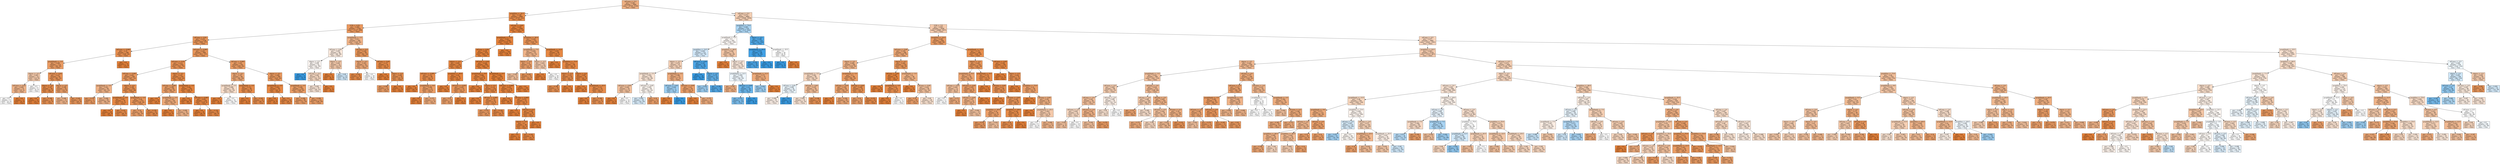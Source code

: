 digraph Tree {
node [shape=box, style="filled", color="black"] ;
0 [label="sdComm <= 0.2\ngini = 0.392\nsamples = 7849\nvalue = [5749, 2100]\nclass = False", fillcolor="#eeaf81"] ;
1 [label="graphSize <= 22.5\ngini = 0.148\nsamples = 2984\nvalue = [2743, 241]\nclass = False", fillcolor="#e78c4a"] ;
0 -> 1 [labeldistance=2.5, labelangle=45, headlabel="True"] ;
2 [label="CCR <= 0.55\ngini = 0.264\nsamples = 1336\nvalue = [1127, 209]\nclass = False", fillcolor="#ea985e"] ;
1 -> 2 ;
3 [label="sdComp <= 0.02\ngini = 0.235\nsamples = 1156\nvalue = [999, 157]\nclass = False", fillcolor="#e99558"] ;
2 -> 3 ;
4 [label="sdComm <= 0.065\ngini = 0.19\nsamples = 188\nvalue = [168, 20]\nclass = False", fillcolor="#e89051"] ;
3 -> 4 ;
5 [label="graphDepth <= 3.5\ngini = 0.289\nsamples = 114\nvalue = [94, 20]\nclass = False", fillcolor="#eb9c63"] ;
4 -> 5 ;
6 [label="nbproc <= 4.5\ngini = 0.463\nsamples = 22\nvalue = [14, 8]\nclass = False", fillcolor="#f4c9aa"] ;
5 -> 6 ;
7 [label="sdComm <= 0.02\ngini = 0.408\nsamples = 14\nvalue = [10, 4]\nclass = False", fillcolor="#efb388"] ;
6 -> 7 ;
8 [label="gini = 0.5\nsamples = 8\nvalue = [4, 4]\nclass = False", fillcolor="#ffffff"] ;
7 -> 8 ;
9 [label="gini = 0.0\nsamples = 6\nvalue = [6, 0]\nclass = False", fillcolor="#e58139"] ;
7 -> 9 ;
10 [label="gini = 0.5\nsamples = 8\nvalue = [4, 4]\nclass = False", fillcolor="#ffffff"] ;
6 -> 10 ;
11 [label="sdComm <= 0.02\ngini = 0.227\nsamples = 92\nvalue = [80, 12]\nclass = False", fillcolor="#e99457"] ;
5 -> 11 ;
12 [label="nbproc <= 4.5\ngini = 0.147\nsamples = 50\nvalue = [46, 4]\nclass = False", fillcolor="#e78c4a"] ;
11 -> 12 ;
13 [label="gini = 0.0\nsamples = 14\nvalue = [14, 0]\nclass = False", fillcolor="#e58139"] ;
12 -> 13 ;
14 [label="gini = 0.198\nsamples = 36\nvalue = [32, 4]\nclass = False", fillcolor="#e89152"] ;
12 -> 14 ;
15 [label="nbproc <= 4.5\ngini = 0.308\nsamples = 42\nvalue = [34, 8]\nclass = False", fillcolor="#eb9f68"] ;
11 -> 15 ;
16 [label="gini = 0.408\nsamples = 14\nvalue = [10, 4]\nclass = False", fillcolor="#efb388"] ;
15 -> 16 ;
17 [label="gini = 0.245\nsamples = 28\nvalue = [24, 4]\nclass = False", fillcolor="#e9965a"] ;
15 -> 17 ;
18 [label="gini = 0.0\nsamples = 74\nvalue = [74, 0]\nclass = False", fillcolor="#e58139"] ;
4 -> 18 ;
19 [label="sdComm <= 0.065\ngini = 0.243\nsamples = 968\nvalue = [831, 137]\nclass = False", fillcolor="#e9965a"] ;
3 -> 19 ;
20 [label="sdComm <= 0.02\ngini = 0.214\nsamples = 616\nvalue = [541, 75]\nclass = False", fillcolor="#e99254"] ;
19 -> 20 ;
21 [label="sdComp <= 0.065\ngini = 0.263\nsamples = 340\nvalue = [287, 53]\nclass = False", fillcolor="#ea985e"] ;
20 -> 21 ;
22 [label="graphDepth <= 3.5\ngini = 0.401\nsamples = 90\nvalue = [65, 25]\nclass = False", fillcolor="#efb185"] ;
21 -> 22 ;
23 [label="gini = 0.278\nsamples = 6\nvalue = [5, 1]\nclass = False", fillcolor="#ea9a61"] ;
22 -> 23 ;
24 [label="gini = 0.408\nsamples = 84\nvalue = [60, 24]\nclass = False", fillcolor="#efb388"] ;
22 -> 24 ;
25 [label="nbproc <= 4.5\ngini = 0.199\nsamples = 250\nvalue = [222, 28]\nclass = False", fillcolor="#e89152"] ;
21 -> 25 ;
26 [label="graphDepth <= 3.5\ngini = 0.097\nsamples = 78\nvalue = [74, 4]\nclass = False", fillcolor="#e68844"] ;
25 -> 26 ;
27 [label="gini = 0.0\nsamples = 28\nvalue = [28, 0]\nclass = False", fillcolor="#e58139"] ;
26 -> 27 ;
28 [label="gini = 0.147\nsamples = 50\nvalue = [46, 4]\nclass = False", fillcolor="#e78c4a"] ;
26 -> 28 ;
29 [label="graphDepth <= 3.5\ngini = 0.24\nsamples = 172\nvalue = [148, 24]\nclass = False", fillcolor="#e99559"] ;
25 -> 29 ;
30 [label="gini = 0.32\nsamples = 80\nvalue = [64, 16]\nclass = False", fillcolor="#eca06a"] ;
29 -> 30 ;
31 [label="gini = 0.159\nsamples = 92\nvalue = [84, 8]\nclass = False", fillcolor="#e78d4c"] ;
29 -> 31 ;
32 [label="nbproc <= 4.5\ngini = 0.147\nsamples = 276\nvalue = [254, 22]\nclass = False", fillcolor="#e78c4a"] ;
20 -> 32 ;
33 [label="sdComp <= 0.065\ngini = 0.308\nsamples = 84\nvalue = [68, 16]\nclass = False", fillcolor="#eb9f68"] ;
32 -> 33 ;
34 [label="gini = 0.0\nsamples = 18\nvalue = [18, 0]\nclass = False", fillcolor="#e58139"] ;
33 -> 34 ;
35 [label="graphDepth <= 3.5\ngini = 0.367\nsamples = 66\nvalue = [50, 16]\nclass = False", fillcolor="#eda978"] ;
33 -> 35 ;
36 [label="gini = 0.0\nsamples = 10\nvalue = [10, 0]\nclass = False", fillcolor="#e58139"] ;
35 -> 36 ;
37 [label="gini = 0.408\nsamples = 56\nvalue = [40, 16]\nclass = False", fillcolor="#efb388"] ;
35 -> 37 ;
38 [label="graphDepth <= 3.5\ngini = 0.061\nsamples = 192\nvalue = [186, 6]\nclass = False", fillcolor="#e6853f"] ;
32 -> 38 ;
39 [label="gini = 0.0\nsamples = 66\nvalue = [66, 0]\nclass = False", fillcolor="#e58139"] ;
38 -> 39 ;
40 [label="sdComp <= 0.065\ngini = 0.091\nsamples = 126\nvalue = [120, 6]\nclass = False", fillcolor="#e68743"] ;
38 -> 40 ;
41 [label="gini = 0.0\nsamples = 36\nvalue = [36, 0]\nclass = False", fillcolor="#e58139"] ;
40 -> 41 ;
42 [label="gini = 0.124\nsamples = 90\nvalue = [84, 6]\nclass = False", fillcolor="#e78a47"] ;
40 -> 42 ;
43 [label="sdComp <= 0.065\ngini = 0.29\nsamples = 352\nvalue = [290, 62]\nclass = False", fillcolor="#eb9c63"] ;
19 -> 43 ;
44 [label="nbproc <= 4.5\ngini = 0.357\nsamples = 86\nvalue = [66, 20]\nclass = False", fillcolor="#eda775"] ;
43 -> 44 ;
45 [label="graphDepth <= 3.5\ngini = 0.488\nsamples = 38\nvalue = [22, 16]\nclass = False", fillcolor="#f8ddc9"] ;
44 -> 45 ;
46 [label="gini = 0.0\nsamples = 6\nvalue = [6, 0]\nclass = False", fillcolor="#e58139"] ;
45 -> 46 ;
47 [label="gini = 0.5\nsamples = 32\nvalue = [16, 16]\nclass = False", fillcolor="#ffffff"] ;
45 -> 47 ;
48 [label="graphDepth <= 3.5\ngini = 0.153\nsamples = 48\nvalue = [44, 4]\nclass = False", fillcolor="#e78c4b"] ;
44 -> 48 ;
49 [label="gini = 0.0\nsamples = 4\nvalue = [4, 0]\nclass = False", fillcolor="#e58139"] ;
48 -> 49 ;
50 [label="gini = 0.165\nsamples = 44\nvalue = [40, 4]\nclass = False", fillcolor="#e88e4d"] ;
48 -> 50 ;
51 [label="nbproc <= 4.5\ngini = 0.266\nsamples = 266\nvalue = [224, 42]\nclass = False", fillcolor="#ea995e"] ;
43 -> 51 ;
52 [label="graphDepth <= 3.5\ngini = 0.083\nsamples = 46\nvalue = [44, 2]\nclass = False", fillcolor="#e68742"] ;
51 -> 52 ;
53 [label="gini = 0.0\nsamples = 8\nvalue = [8, 0]\nclass = False", fillcolor="#e58139"] ;
52 -> 53 ;
54 [label="gini = 0.1\nsamples = 38\nvalue = [36, 2]\nclass = False", fillcolor="#e68844"] ;
52 -> 54 ;
55 [label="graphDepth <= 3.5\ngini = 0.298\nsamples = 220\nvalue = [180, 40]\nclass = False", fillcolor="#eb9d65"] ;
51 -> 55 ;
56 [label="gini = 0.298\nsamples = 88\nvalue = [72, 16]\nclass = False", fillcolor="#eb9d65"] ;
55 -> 56 ;
57 [label="gini = 0.298\nsamples = 132\nvalue = [108, 24]\nclass = False", fillcolor="#eb9d65"] ;
55 -> 57 ;
58 [label="graphDepth <= 3.5\ngini = 0.411\nsamples = 180\nvalue = [128, 52]\nclass = False", fillcolor="#f0b489"] ;
2 -> 58 ;
59 [label="sdComp <= 0.65\ngini = 0.495\nsamples = 84\nvalue = [46, 38]\nclass = False", fillcolor="#fae9dd"] ;
58 -> 59 ;
60 [label="nbproc <= 4.5\ngini = 0.499\nsamples = 62\nvalue = [32, 30]\nclass = False", fillcolor="#fdf7f3"] ;
59 -> 60 ;
61 [label="gini = 0.0\nsamples = 8\nvalue = [0, 8]\nclass = True", fillcolor="#399de5"] ;
60 -> 61 ;
62 [label="sdComp <= 0.2\ngini = 0.483\nsamples = 54\nvalue = [32, 22]\nclass = False", fillcolor="#f7d8c1"] ;
60 -> 62 ;
63 [label="gini = 0.493\nsamples = 50\nvalue = [28, 22]\nclass = False", fillcolor="#f9e4d5"] ;
62 -> 63 ;
64 [label="gini = 0.0\nsamples = 4\nvalue = [4, 0]\nclass = False", fillcolor="#e58139"] ;
62 -> 64 ;
65 [label="nbproc <= 4.5\ngini = 0.463\nsamples = 22\nvalue = [14, 8]\nclass = False", fillcolor="#f4c9aa"] ;
59 -> 65 ;
66 [label="gini = 0.0\nsamples = 8\nvalue = [8, 0]\nclass = False", fillcolor="#e58139"] ;
65 -> 66 ;
67 [label="gini = 0.49\nsamples = 14\nvalue = [6, 8]\nclass = True", fillcolor="#cee6f8"] ;
65 -> 67 ;
68 [label="sdComp <= 0.2\ngini = 0.249\nsamples = 96\nvalue = [82, 14]\nclass = False", fillcolor="#e9975b"] ;
58 -> 68 ;
69 [label="nbproc <= 4.5\ngini = 0.363\nsamples = 42\nvalue = [32, 10]\nclass = False", fillcolor="#eda877"] ;
68 -> 69 ;
70 [label="gini = 0.142\nsamples = 26\nvalue = [24, 2]\nclass = False", fillcolor="#e78c49"] ;
69 -> 70 ;
71 [label="gini = 0.5\nsamples = 16\nvalue = [8, 8]\nclass = False", fillcolor="#ffffff"] ;
69 -> 71 ;
72 [label="sdComp <= 0.65\ngini = 0.137\nsamples = 54\nvalue = [50, 4]\nclass = False", fillcolor="#e78b49"] ;
68 -> 72 ;
73 [label="gini = 0.0\nsamples = 20\nvalue = [20, 0]\nclass = False", fillcolor="#e58139"] ;
72 -> 73 ;
74 [label="nbproc <= 4.5\ngini = 0.208\nsamples = 34\nvalue = [30, 4]\nclass = False", fillcolor="#e89253"] ;
72 -> 74 ;
75 [label="gini = 0.298\nsamples = 22\nvalue = [18, 4]\nclass = False", fillcolor="#eb9d65"] ;
74 -> 75 ;
76 [label="gini = 0.0\nsamples = 12\nvalue = [12, 0]\nclass = False", fillcolor="#e58139"] ;
74 -> 76 ;
77 [label="sdComp <= 0.65\ngini = 0.038\nsamples = 1648\nvalue = [1616, 32]\nclass = False", fillcolor="#e6833d"] ;
1 -> 77 ;
78 [label="graphDepth <= 13.5\ngini = 0.021\nsamples = 1526\nvalue = [1510, 16]\nclass = False", fillcolor="#e5823b"] ;
77 -> 78 ;
79 [label="sdComp <= 0.02\ngini = 0.038\nsamples = 818\nvalue = [802, 16]\nclass = False", fillcolor="#e6843d"] ;
78 -> 79 ;
80 [label="nbproc <= 4.5\ngini = 0.091\nsamples = 126\nvalue = [120, 6]\nclass = False", fillcolor="#e68743"] ;
79 -> 80 ;
81 [label="sdComm <= 0.065\ngini = 0.153\nsamples = 48\nvalue = [44, 4]\nclass = False", fillcolor="#e78c4b"] ;
80 -> 81 ;
82 [label="gini = 0.0\nsamples = 26\nvalue = [26, 0]\nclass = False", fillcolor="#e58139"] ;
81 -> 82 ;
83 [label="graphDepth <= 9.0\ngini = 0.298\nsamples = 22\nvalue = [18, 4]\nclass = False", fillcolor="#eb9d65"] ;
81 -> 83 ;
84 [label="gini = 0.0\nsamples = 6\nvalue = [6, 0]\nclass = False", fillcolor="#e58139"] ;
83 -> 84 ;
85 [label="gini = 0.375\nsamples = 16\nvalue = [12, 4]\nclass = False", fillcolor="#eeab7b"] ;
83 -> 85 ;
86 [label="graphSize <= 40.0\ngini = 0.05\nsamples = 78\nvalue = [76, 2]\nclass = False", fillcolor="#e6843e"] ;
80 -> 86 ;
87 [label="gini = 0.0\nsamples = 64\nvalue = [64, 0]\nclass = False", fillcolor="#e58139"] ;
86 -> 87 ;
88 [label="sdComm <= 0.055\ngini = 0.245\nsamples = 14\nvalue = [12, 2]\nclass = False", fillcolor="#e9965a"] ;
86 -> 88 ;
89 [label="gini = 0.32\nsamples = 10\nvalue = [8, 2]\nclass = False", fillcolor="#eca06a"] ;
88 -> 89 ;
90 [label="gini = 0.0\nsamples = 4\nvalue = [4, 0]\nclass = False", fillcolor="#e58139"] ;
88 -> 90 ;
91 [label="sdComm <= 0.02\ngini = 0.028\nsamples = 692\nvalue = [682, 10]\nclass = False", fillcolor="#e5833c"] ;
79 -> 91 ;
92 [label="graphDepth <= 9.0\ngini = 0.066\nsamples = 234\nvalue = [226, 8]\nclass = False", fillcolor="#e68540"] ;
91 -> 92 ;
93 [label="gini = 0.0\nsamples = 100\nvalue = [100, 0]\nclass = False", fillcolor="#e58139"] ;
92 -> 93 ;
94 [label="nbproc <= 4.5\ngini = 0.112\nsamples = 134\nvalue = [126, 8]\nclass = False", fillcolor="#e78946"] ;
92 -> 94 ;
95 [label="gini = 0.0\nsamples = 52\nvalue = [52, 0]\nclass = False", fillcolor="#e58139"] ;
94 -> 95 ;
96 [label="sdComp <= 0.065\ngini = 0.176\nsamples = 82\nvalue = [74, 8]\nclass = False", fillcolor="#e88f4e"] ;
94 -> 96 ;
97 [label="gini = 0.278\nsamples = 24\nvalue = [20, 4]\nclass = False", fillcolor="#ea9a61"] ;
96 -> 97 ;
98 [label="gini = 0.128\nsamples = 58\nvalue = [54, 4]\nclass = False", fillcolor="#e78a48"] ;
96 -> 98 ;
99 [label="graphDepth <= 6.5\ngini = 0.009\nsamples = 458\nvalue = [456, 2]\nclass = False", fillcolor="#e5823a"] ;
91 -> 99 ;
100 [label="sdComm <= 0.065\ngini = 0.033\nsamples = 118\nvalue = [116, 2]\nclass = False", fillcolor="#e5833c"] ;
99 -> 100 ;
101 [label="gini = 0.0\nsamples = 66\nvalue = [66, 0]\nclass = False", fillcolor="#e58139"] ;
100 -> 101 ;
102 [label="sdComp <= 0.065\ngini = 0.074\nsamples = 52\nvalue = [50, 2]\nclass = False", fillcolor="#e68641"] ;
100 -> 102 ;
103 [label="gini = 0.0\nsamples = 12\nvalue = [12, 0]\nclass = False", fillcolor="#e58139"] ;
102 -> 103 ;
104 [label="sdComp <= 0.2\ngini = 0.095\nsamples = 40\nvalue = [38, 2]\nclass = False", fillcolor="#e68843"] ;
102 -> 104 ;
105 [label="nbproc <= 4.5\ngini = 0.1\nsamples = 38\nvalue = [36, 2]\nclass = False", fillcolor="#e68844"] ;
104 -> 105 ;
106 [label="gini = 0.0\nsamples = 2\nvalue = [2, 0]\nclass = False", fillcolor="#e58139"] ;
105 -> 106 ;
107 [label="gini = 0.105\nsamples = 36\nvalue = [34, 2]\nclass = False", fillcolor="#e78845"] ;
105 -> 107 ;
108 [label="gini = 0.0\nsamples = 2\nvalue = [2, 0]\nclass = False", fillcolor="#e58139"] ;
104 -> 108 ;
109 [label="gini = 0.0\nsamples = 340\nvalue = [340, 0]\nclass = False", fillcolor="#e58139"] ;
99 -> 109 ;
110 [label="gini = 0.0\nsamples = 708\nvalue = [708, 0]\nclass = False", fillcolor="#e58139"] ;
78 -> 110 ;
111 [label="graphSize <= 40.0\ngini = 0.228\nsamples = 122\nvalue = [106, 16]\nclass = False", fillcolor="#e99457"] ;
77 -> 111 ;
112 [label="graphDepth <= 7.5\ngini = 0.408\nsamples = 42\nvalue = [30, 12]\nclass = False", fillcolor="#efb388"] ;
111 -> 112 ;
113 [label="nbproc <= 4.5\ngini = 0.32\nsamples = 20\nvalue = [16, 4]\nclass = False", fillcolor="#eca06a"] ;
112 -> 113 ;
114 [label="gini = 0.444\nsamples = 6\nvalue = [4, 2]\nclass = False", fillcolor="#f2c09c"] ;
113 -> 114 ;
115 [label="gini = 0.245\nsamples = 14\nvalue = [12, 2]\nclass = False", fillcolor="#e9965a"] ;
113 -> 115 ;
116 [label="nbproc <= 4.5\ngini = 0.463\nsamples = 22\nvalue = [14, 8]\nclass = False", fillcolor="#f4c9aa"] ;
112 -> 116 ;
117 [label="gini = 0.0\nsamples = 6\nvalue = [6, 0]\nclass = False", fillcolor="#e58139"] ;
116 -> 117 ;
118 [label="gini = 0.5\nsamples = 16\nvalue = [8, 8]\nclass = False", fillcolor="#ffffff"] ;
116 -> 118 ;
119 [label="graphDepth <= 12.5\ngini = 0.095\nsamples = 80\nvalue = [76, 4]\nclass = False", fillcolor="#e68843"] ;
111 -> 119 ;
120 [label="gini = 0.0\nsamples = 12\nvalue = [12, 0]\nclass = False", fillcolor="#e58139"] ;
119 -> 120 ;
121 [label="graphSize <= 75.0\ngini = 0.111\nsamples = 68\nvalue = [64, 4]\nclass = False", fillcolor="#e78945"] ;
119 -> 121 ;
122 [label="nbproc <= 4.5\ngini = 0.153\nsamples = 24\nvalue = [22, 2]\nclass = False", fillcolor="#e78c4b"] ;
121 -> 122 ;
123 [label="gini = 0.198\nsamples = 18\nvalue = [16, 2]\nclass = False", fillcolor="#e89152"] ;
122 -> 123 ;
124 [label="gini = 0.0\nsamples = 6\nvalue = [6, 0]\nclass = False", fillcolor="#e58139"] ;
122 -> 124 ;
125 [label="nbproc <= 4.5\ngini = 0.087\nsamples = 44\nvalue = [42, 2]\nclass = False", fillcolor="#e68742"] ;
121 -> 125 ;
126 [label="gini = 0.0\nsamples = 20\nvalue = [20, 0]\nclass = False", fillcolor="#e58139"] ;
125 -> 126 ;
127 [label="graphDepth <= 25.5\ngini = 0.153\nsamples = 24\nvalue = [22, 2]\nclass = False", fillcolor="#e78c4b"] ;
125 -> 127 ;
128 [label="gini = 0.0\nsamples = 6\nvalue = [6, 0]\nclass = False", fillcolor="#e58139"] ;
127 -> 128 ;
129 [label="gini = 0.198\nsamples = 18\nvalue = [16, 2]\nclass = False", fillcolor="#e89152"] ;
127 -> 129 ;
130 [label="sdComp <= 0.2\ngini = 0.472\nsamples = 4865\nvalue = [3006, 1859]\nclass = False", fillcolor="#f5cfb3"] ;
0 -> 130 [labeldistance=2.5, labelangle=-45, headlabel="False"] ;
131 [label="graphSize <= 75.0\ngini = 0.465\nsamples = 319\nvalue = [117, 202]\nclass = True", fillcolor="#acd6f4"] ;
130 -> 131 ;
132 [label="graphDepth <= 6.5\ngini = 0.5\nsamples = 205\nvalue = [105, 100]\nclass = False", fillcolor="#fef9f6"] ;
131 -> 132 ;
133 [label="graphSize <= 22.5\ngini = 0.492\nsamples = 131\nvalue = [57, 74]\nclass = True", fillcolor="#d2e8f9"] ;
132 -> 133 ;
134 [label="nbproc <= 4.5\ngini = 0.476\nsamples = 87\nvalue = [53, 34]\nclass = False", fillcolor="#f6d2b8"] ;
133 -> 134 ;
135 [label="graphDepth <= 3.5\ngini = 0.492\nsamples = 64\nvalue = [36, 28]\nclass = False", fillcolor="#f9e3d3"] ;
134 -> 135 ;
136 [label="sdComm <= 0.65\ngini = 0.444\nsamples = 18\nvalue = [12, 6]\nclass = False", fillcolor="#f2c09c"] ;
135 -> 136 ;
137 [label="gini = 0.0\nsamples = 6\nvalue = [6, 0]\nclass = False", fillcolor="#e58139"] ;
136 -> 137 ;
138 [label="gini = 0.5\nsamples = 12\nvalue = [6, 6]\nclass = False", fillcolor="#ffffff"] ;
136 -> 138 ;
139 [label="sdComm <= 0.65\ngini = 0.499\nsamples = 46\nvalue = [24, 22]\nclass = False", fillcolor="#fdf5ef"] ;
135 -> 139 ;
140 [label="gini = 0.494\nsamples = 36\nvalue = [16, 20]\nclass = True", fillcolor="#d7ebfa"] ;
139 -> 140 ;
141 [label="gini = 0.32\nsamples = 10\nvalue = [8, 2]\nclass = False", fillcolor="#eca06a"] ;
139 -> 141 ;
142 [label="graphDepth <= 3.5\ngini = 0.386\nsamples = 23\nvalue = [17, 6]\nclass = False", fillcolor="#eead7f"] ;
134 -> 142 ;
143 [label="sdComm <= 0.65\ngini = 0.444\nsamples = 3\nvalue = [1, 2]\nclass = True", fillcolor="#9ccef2"] ;
142 -> 143 ;
144 [label="gini = 0.0\nsamples = 1\nvalue = [1, 0]\nclass = False", fillcolor="#e58139"] ;
143 -> 144 ;
145 [label="gini = 0.0\nsamples = 2\nvalue = [0, 2]\nclass = True", fillcolor="#399de5"] ;
143 -> 145 ;
146 [label="sdComm <= 0.65\ngini = 0.32\nsamples = 20\nvalue = [16, 4]\nclass = False", fillcolor="#eca06a"] ;
142 -> 146 ;
147 [label="gini = 0.0\nsamples = 4\nvalue = [4, 0]\nclass = False", fillcolor="#e58139"] ;
146 -> 147 ;
148 [label="gini = 0.375\nsamples = 16\nvalue = [12, 4]\nclass = False", fillcolor="#eeab7b"] ;
146 -> 148 ;
149 [label="sdComm <= 0.65\ngini = 0.165\nsamples = 44\nvalue = [4, 40]\nclass = True", fillcolor="#4da7e8"] ;
133 -> 149 ;
150 [label="gini = 0.0\nsamples = 20\nvalue = [0, 20]\nclass = True", fillcolor="#399de5"] ;
149 -> 150 ;
151 [label="nbproc <= 4.5\ngini = 0.278\nsamples = 24\nvalue = [4, 20]\nclass = True", fillcolor="#61b1ea"] ;
149 -> 151 ;
152 [label="gini = 0.444\nsamples = 6\nvalue = [2, 4]\nclass = True", fillcolor="#9ccef2"] ;
151 -> 152 ;
153 [label="gini = 0.198\nsamples = 18\nvalue = [2, 16]\nclass = True", fillcolor="#52a9e8"] ;
151 -> 153 ;
154 [label="graphSize <= 40.0\ngini = 0.456\nsamples = 74\nvalue = [48, 26]\nclass = False", fillcolor="#f3c5a4"] ;
132 -> 154 ;
155 [label="gini = 0.0\nsamples = 16\nvalue = [16, 0]\nclass = False", fillcolor="#e58139"] ;
154 -> 155 ;
156 [label="nbproc <= 4.5\ngini = 0.495\nsamples = 58\nvalue = [32, 26]\nclass = False", fillcolor="#fae7da"] ;
154 -> 156 ;
157 [label="graphDepth <= 12.5\ngini = 0.499\nsamples = 42\nvalue = [20, 22]\nclass = True", fillcolor="#edf6fd"] ;
156 -> 157 ;
158 [label="gini = 0.397\nsamples = 22\nvalue = [16, 6]\nclass = False", fillcolor="#efb083"] ;
157 -> 158 ;
159 [label="sdComm <= 0.65\ngini = 0.32\nsamples = 20\nvalue = [4, 16]\nclass = True", fillcolor="#6ab6ec"] ;
157 -> 159 ;
160 [label="gini = 0.375\nsamples = 16\nvalue = [4, 12]\nclass = True", fillcolor="#7bbeee"] ;
159 -> 160 ;
161 [label="gini = 0.0\nsamples = 4\nvalue = [0, 4]\nclass = True", fillcolor="#399de5"] ;
159 -> 161 ;
162 [label="graphDepth <= 12.5\ngini = 0.375\nsamples = 16\nvalue = [12, 4]\nclass = False", fillcolor="#eeab7b"] ;
156 -> 162 ;
163 [label="gini = 0.444\nsamples = 6\nvalue = [2, 4]\nclass = True", fillcolor="#9ccef2"] ;
162 -> 163 ;
164 [label="gini = 0.0\nsamples = 10\nvalue = [10, 0]\nclass = False", fillcolor="#e58139"] ;
162 -> 164 ;
165 [label="nbproc <= 4.5\ngini = 0.188\nsamples = 114\nvalue = [12, 102]\nclass = True", fillcolor="#50a9e8"] ;
131 -> 165 ;
166 [label="graphDepth <= 25.5\ngini = 0.078\nsamples = 98\nvalue = [4, 94]\nclass = True", fillcolor="#41a1e6"] ;
165 -> 166 ;
167 [label="gini = 0.159\nsamples = 46\nvalue = [4, 42]\nclass = True", fillcolor="#4ca6e7"] ;
166 -> 167 ;
168 [label="gini = 0.0\nsamples = 52\nvalue = [0, 52]\nclass = True", fillcolor="#399de5"] ;
166 -> 168 ;
169 [label="graphDepth <= 25.5\ngini = 0.5\nsamples = 16\nvalue = [8, 8]\nclass = False", fillcolor="#ffffff"] ;
165 -> 169 ;
170 [label="gini = 0.0\nsamples = 8\nvalue = [0, 8]\nclass = True", fillcolor="#399de5"] ;
169 -> 170 ;
171 [label="gini = 0.0\nsamples = 8\nvalue = [8, 0]\nclass = False", fillcolor="#e58139"] ;
169 -> 171 ;
172 [label="CCR <= 5.5\ngini = 0.463\nsamples = 4546\nvalue = [2889, 1657]\nclass = False", fillcolor="#f4c9ab"] ;
130 -> 172 ;
173 [label="graphSize <= 22.5\ngini = 0.282\nsamples = 564\nvalue = [468, 96]\nclass = False", fillcolor="#ea9b62"] ;
172 -> 173 ;
174 [label="sdComm <= 0.65\ngini = 0.359\nsamples = 298\nvalue = [228, 70]\nclass = False", fillcolor="#eda876"] ;
173 -> 174 ;
175 [label="nbproc <= 4.5\ngini = 0.408\nsamples = 182\nvalue = [130, 52]\nclass = False", fillcolor="#efb388"] ;
174 -> 175 ;
176 [label="graphDepth <= 3.5\ngini = 0.482\nsamples = 84\nvalue = [50, 34]\nclass = False", fillcolor="#f7d7c0"] ;
175 -> 176 ;
177 [label="sdComp <= 0.65\ngini = 0.498\nsamples = 34\nvalue = [16, 18]\nclass = True", fillcolor="#e9f4fc"] ;
176 -> 177 ;
178 [label="gini = 0.498\nsamples = 30\nvalue = [16, 14]\nclass = False", fillcolor="#fcefe6"] ;
177 -> 178 ;
179 [label="gini = 0.0\nsamples = 4\nvalue = [0, 4]\nclass = True", fillcolor="#399de5"] ;
177 -> 179 ;
180 [label="sdComp <= 0.65\ngini = 0.435\nsamples = 50\nvalue = [34, 16]\nclass = False", fillcolor="#f1bc96"] ;
176 -> 180 ;
181 [label="gini = 0.492\nsamples = 32\nvalue = [18, 14]\nclass = False", fillcolor="#f9e3d3"] ;
180 -> 181 ;
182 [label="gini = 0.198\nsamples = 18\nvalue = [16, 2]\nclass = False", fillcolor="#e89152"] ;
180 -> 182 ;
183 [label="graphDepth <= 3.5\ngini = 0.3\nsamples = 98\nvalue = [80, 18]\nclass = False", fillcolor="#eb9d66"] ;
175 -> 183 ;
184 [label="sdComp <= 0.65\ngini = 0.342\nsamples = 64\nvalue = [50, 14]\nclass = False", fillcolor="#eca470"] ;
183 -> 184 ;
185 [label="gini = 0.0\nsamples = 4\nvalue = [4, 0]\nclass = False", fillcolor="#e58139"] ;
184 -> 185 ;
186 [label="gini = 0.358\nsamples = 60\nvalue = [46, 14]\nclass = False", fillcolor="#eda775"] ;
184 -> 186 ;
187 [label="sdComp <= 0.65\ngini = 0.208\nsamples = 34\nvalue = [30, 4]\nclass = False", fillcolor="#e89253"] ;
183 -> 187 ;
188 [label="gini = 0.32\nsamples = 10\nvalue = [8, 2]\nclass = False", fillcolor="#eca06a"] ;
187 -> 188 ;
189 [label="gini = 0.153\nsamples = 24\nvalue = [22, 2]\nclass = False", fillcolor="#e78c4b"] ;
187 -> 189 ;
190 [label="nbproc <= 4.5\ngini = 0.262\nsamples = 116\nvalue = [98, 18]\nclass = False", fillcolor="#ea985d"] ;
174 -> 190 ;
191 [label="sdComp <= 0.65\ngini = 0.067\nsamples = 58\nvalue = [56, 2]\nclass = False", fillcolor="#e68640"] ;
190 -> 191 ;
192 [label="gini = 0.0\nsamples = 38\nvalue = [38, 0]\nclass = False", fillcolor="#e58139"] ;
191 -> 192 ;
193 [label="graphDepth <= 3.5\ngini = 0.18\nsamples = 20\nvalue = [18, 2]\nclass = False", fillcolor="#e88f4f"] ;
191 -> 193 ;
194 [label="gini = 0.0\nsamples = 16\nvalue = [16, 0]\nclass = False", fillcolor="#e58139"] ;
193 -> 194 ;
195 [label="gini = 0.5\nsamples = 4\nvalue = [2, 2]\nclass = False", fillcolor="#ffffff"] ;
193 -> 195 ;
196 [label="graphDepth <= 3.5\ngini = 0.4\nsamples = 58\nvalue = [42, 16]\nclass = False", fillcolor="#efb184"] ;
190 -> 196 ;
197 [label="gini = 0.0\nsamples = 10\nvalue = [10, 0]\nclass = False", fillcolor="#e58139"] ;
196 -> 197 ;
198 [label="sdComp <= 0.65\ngini = 0.444\nsamples = 48\nvalue = [32, 16]\nclass = False", fillcolor="#f2c09c"] ;
196 -> 198 ;
199 [label="gini = 0.32\nsamples = 20\nvalue = [16, 4]\nclass = False", fillcolor="#eca06a"] ;
198 -> 199 ;
200 [label="gini = 0.49\nsamples = 28\nvalue = [16, 12]\nclass = False", fillcolor="#f8e0ce"] ;
198 -> 200 ;
201 [label="graphDepth <= 13.5\ngini = 0.176\nsamples = 266\nvalue = [240, 26]\nclass = False", fillcolor="#e88f4e"] ;
173 -> 201 ;
202 [label="nbproc <= 4.5\ngini = 0.245\nsamples = 126\nvalue = [108, 18]\nclass = False", fillcolor="#e9965a"] ;
201 -> 202 ;
203 [label="graphDepth <= 6.5\ngini = 0.351\nsamples = 44\nvalue = [34, 10]\nclass = False", fillcolor="#eda673"] ;
202 -> 203 ;
204 [label="sdComp <= 0.65\ngini = 0.444\nsamples = 12\nvalue = [8, 4]\nclass = False", fillcolor="#f2c09c"] ;
203 -> 204 ;
205 [label="gini = 0.5\nsamples = 4\nvalue = [2, 2]\nclass = False", fillcolor="#ffffff"] ;
204 -> 205 ;
206 [label="gini = 0.375\nsamples = 8\nvalue = [6, 2]\nclass = False", fillcolor="#eeab7b"] ;
204 -> 206 ;
207 [label="sdComm <= 0.65\ngini = 0.305\nsamples = 32\nvalue = [26, 6]\nclass = False", fillcolor="#eb9e67"] ;
203 -> 207 ;
208 [label="sdComp <= 0.65\ngini = 0.397\nsamples = 22\nvalue = [16, 6]\nclass = False", fillcolor="#efb083"] ;
207 -> 208 ;
209 [label="gini = 0.0\nsamples = 4\nvalue = [4, 0]\nclass = False", fillcolor="#e58139"] ;
208 -> 209 ;
210 [label="gini = 0.444\nsamples = 18\nvalue = [12, 6]\nclass = False", fillcolor="#f2c09c"] ;
208 -> 210 ;
211 [label="gini = 0.0\nsamples = 10\nvalue = [10, 0]\nclass = False", fillcolor="#e58139"] ;
207 -> 211 ;
212 [label="graphDepth <= 6.5\ngini = 0.176\nsamples = 82\nvalue = [74, 8]\nclass = False", fillcolor="#e88f4e"] ;
202 -> 212 ;
213 [label="gini = 0.0\nsamples = 16\nvalue = [16, 0]\nclass = False", fillcolor="#e58139"] ;
212 -> 213 ;
214 [label="sdComp <= 0.65\ngini = 0.213\nsamples = 66\nvalue = [58, 8]\nclass = False", fillcolor="#e99254"] ;
212 -> 214 ;
215 [label="gini = 0.0\nsamples = 10\nvalue = [10, 0]\nclass = False", fillcolor="#e58139"] ;
214 -> 215 ;
216 [label="sdComm <= 0.65\ngini = 0.245\nsamples = 56\nvalue = [48, 8]\nclass = False", fillcolor="#e9965a"] ;
214 -> 216 ;
217 [label="graphSize <= 40.0\ngini = 0.32\nsamples = 30\nvalue = [24, 6]\nclass = False", fillcolor="#eca06a"] ;
216 -> 217 ;
218 [label="gini = 0.278\nsamples = 24\nvalue = [20, 4]\nclass = False", fillcolor="#ea9a61"] ;
217 -> 218 ;
219 [label="gini = 0.444\nsamples = 6\nvalue = [4, 2]\nclass = False", fillcolor="#f2c09c"] ;
217 -> 219 ;
220 [label="graphSize <= 40.0\ngini = 0.142\nsamples = 26\nvalue = [24, 2]\nclass = False", fillcolor="#e78c49"] ;
216 -> 220 ;
221 [label="gini = 0.18\nsamples = 20\nvalue = [18, 2]\nclass = False", fillcolor="#e88f4f"] ;
220 -> 221 ;
222 [label="gini = 0.0\nsamples = 6\nvalue = [6, 0]\nclass = False", fillcolor="#e58139"] ;
220 -> 222 ;
223 [label="sdComm <= 0.65\ngini = 0.108\nsamples = 140\nvalue = [132, 8]\nclass = False", fillcolor="#e78945"] ;
201 -> 223 ;
224 [label="gini = 0.0\nsamples = 70\nvalue = [70, 0]\nclass = False", fillcolor="#e58139"] ;
223 -> 224 ;
225 [label="nbproc <= 4.5\ngini = 0.202\nsamples = 70\nvalue = [62, 8]\nclass = False", fillcolor="#e89153"] ;
223 -> 225 ;
226 [label="gini = 0.0\nsamples = 30\nvalue = [30, 0]\nclass = False", fillcolor="#e58139"] ;
225 -> 226 ;
227 [label="graphSize <= 75.0\ngini = 0.32\nsamples = 40\nvalue = [32, 8]\nclass = False", fillcolor="#eca06a"] ;
225 -> 227 ;
228 [label="gini = 0.0\nsamples = 10\nvalue = [10, 0]\nclass = False", fillcolor="#e58139"] ;
227 -> 228 ;
229 [label="sdComp <= 0.65\ngini = 0.391\nsamples = 30\nvalue = [22, 8]\nclass = False", fillcolor="#eeaf81"] ;
227 -> 229 ;
230 [label="gini = 0.0\nsamples = 8\nvalue = [8, 0]\nclass = False", fillcolor="#e58139"] ;
229 -> 230 ;
231 [label="graphDepth <= 25.5\ngini = 0.463\nsamples = 22\nvalue = [14, 8]\nclass = False", fillcolor="#f4c9aa"] ;
229 -> 231 ;
232 [label="gini = 0.5\nsamples = 8\nvalue = [4, 4]\nclass = False", fillcolor="#ffffff"] ;
231 -> 232 ;
233 [label="gini = 0.408\nsamples = 14\nvalue = [10, 4]\nclass = False", fillcolor="#efb388"] ;
231 -> 233 ;
234 [label="sdComp <= 6.5\ngini = 0.477\nsamples = 3982\nvalue = [2421, 1561]\nclass = False", fillcolor="#f6d2b9"] ;
172 -> 234 ;
235 [label="graphSize <= 22.5\ngini = 0.463\nsamples = 2378\nvalue = [1511, 867]\nclass = False", fillcolor="#f4c9ab"] ;
234 -> 235 ;
236 [label="nbproc <= 4.5\ngini = 0.424\nsamples = 528\nvalue = [367, 161]\nclass = False", fillcolor="#f0b890"] ;
235 -> 236 ;
237 [label="graphDepth <= 3.5\ngini = 0.443\nsamples = 360\nvalue = [241, 119]\nclass = False", fillcolor="#f2bf9b"] ;
236 -> 237 ;
238 [label="sdComm <= 6.5\ngini = 0.469\nsamples = 88\nvalue = [55, 33]\nclass = False", fillcolor="#f5cdb0"] ;
237 -> 238 ;
239 [label="sdComp <= 2.0\ngini = 0.441\nsamples = 58\nvalue = [39, 19]\nclass = False", fillcolor="#f2be99"] ;
238 -> 239 ;
240 [label="sdComm <= 2.0\ngini = 0.483\nsamples = 22\nvalue = [13, 9]\nclass = False", fillcolor="#f7d8c2"] ;
239 -> 240 ;
241 [label="gini = 0.444\nsamples = 12\nvalue = [8, 4]\nclass = False", fillcolor="#f2c09c"] ;
240 -> 241 ;
242 [label="gini = 0.5\nsamples = 10\nvalue = [5, 5]\nclass = False", fillcolor="#ffffff"] ;
240 -> 242 ;
243 [label="sdComm <= 2.0\ngini = 0.401\nsamples = 36\nvalue = [26, 10]\nclass = False", fillcolor="#efb185"] ;
239 -> 243 ;
244 [label="gini = 0.444\nsamples = 24\nvalue = [16, 8]\nclass = False", fillcolor="#f2c09c"] ;
243 -> 244 ;
245 [label="gini = 0.278\nsamples = 12\nvalue = [10, 2]\nclass = False", fillcolor="#ea9a61"] ;
243 -> 245 ;
246 [label="sdComp <= 2.0\ngini = 0.498\nsamples = 30\nvalue = [16, 14]\nclass = False", fillcolor="#fcefe6"] ;
238 -> 246 ;
247 [label="gini = 0.49\nsamples = 14\nvalue = [8, 6]\nclass = False", fillcolor="#f8e0ce"] ;
246 -> 247 ;
248 [label="gini = 0.5\nsamples = 16\nvalue = [8, 8]\nclass = False", fillcolor="#ffffff"] ;
246 -> 248 ;
249 [label="sdComm <= 2.0\ngini = 0.432\nsamples = 272\nvalue = [186, 86]\nclass = False", fillcolor="#f1bb95"] ;
237 -> 249 ;
250 [label="sdComp <= 2.0\ngini = 0.466\nsamples = 108\nvalue = [68, 40]\nclass = False", fillcolor="#f4cbad"] ;
249 -> 250 ;
251 [label="gini = 0.337\nsamples = 28\nvalue = [22, 6]\nclass = False", fillcolor="#eca36f"] ;
250 -> 251 ;
252 [label="gini = 0.489\nsamples = 80\nvalue = [46, 34]\nclass = False", fillcolor="#f8decb"] ;
250 -> 252 ;
253 [label="sdComp <= 2.0\ngini = 0.404\nsamples = 164\nvalue = [118, 46]\nclass = False", fillcolor="#efb286"] ;
249 -> 253 ;
254 [label="sdComm <= 6.5\ngini = 0.444\nsamples = 36\nvalue = [24, 12]\nclass = False", fillcolor="#f2c09c"] ;
253 -> 254 ;
255 [label="gini = 0.375\nsamples = 16\nvalue = [12, 4]\nclass = False", fillcolor="#eeab7b"] ;
254 -> 255 ;
256 [label="gini = 0.48\nsamples = 20\nvalue = [12, 8]\nclass = False", fillcolor="#f6d5bd"] ;
254 -> 256 ;
257 [label="sdComm <= 6.5\ngini = 0.39\nsamples = 128\nvalue = [94, 34]\nclass = False", fillcolor="#eeaf81"] ;
253 -> 257 ;
258 [label="gini = 0.425\nsamples = 98\nvalue = [68, 30]\nclass = False", fillcolor="#f0b990"] ;
257 -> 258 ;
259 [label="gini = 0.231\nsamples = 30\nvalue = [26, 4]\nclass = False", fillcolor="#e99457"] ;
257 -> 259 ;
260 [label="sdComp <= 2.0\ngini = 0.375\nsamples = 168\nvalue = [126, 42]\nclass = False", fillcolor="#eeab7b"] ;
236 -> 260 ;
261 [label="sdComm <= 6.5\ngini = 0.331\nsamples = 86\nvalue = [68, 18]\nclass = False", fillcolor="#eca26d"] ;
260 -> 261 ;
262 [label="graphDepth <= 3.5\ngini = 0.285\nsamples = 58\nvalue = [48, 10]\nclass = False", fillcolor="#ea9b62"] ;
261 -> 262 ;
263 [label="sdComm <= 2.0\ngini = 0.346\nsamples = 18\nvalue = [14, 4]\nclass = False", fillcolor="#eca572"] ;
262 -> 263 ;
264 [label="gini = 0.444\nsamples = 6\nvalue = [4, 2]\nclass = False", fillcolor="#f2c09c"] ;
263 -> 264 ;
265 [label="gini = 0.278\nsamples = 12\nvalue = [10, 2]\nclass = False", fillcolor="#ea9a61"] ;
263 -> 265 ;
266 [label="sdComm <= 2.0\ngini = 0.255\nsamples = 40\nvalue = [34, 6]\nclass = False", fillcolor="#ea975c"] ;
262 -> 266 ;
267 [label="gini = 0.245\nsamples = 14\nvalue = [12, 2]\nclass = False", fillcolor="#e9965a"] ;
266 -> 267 ;
268 [label="gini = 0.26\nsamples = 26\nvalue = [22, 4]\nclass = False", fillcolor="#ea985d"] ;
266 -> 268 ;
269 [label="graphDepth <= 3.5\ngini = 0.408\nsamples = 28\nvalue = [20, 8]\nclass = False", fillcolor="#efb388"] ;
261 -> 269 ;
270 [label="gini = 0.408\nsamples = 14\nvalue = [10, 4]\nclass = False", fillcolor="#efb388"] ;
269 -> 270 ;
271 [label="gini = 0.408\nsamples = 14\nvalue = [10, 4]\nclass = False", fillcolor="#efb388"] ;
269 -> 271 ;
272 [label="sdComm <= 2.0\ngini = 0.414\nsamples = 82\nvalue = [58, 24]\nclass = False", fillcolor="#f0b58b"] ;
260 -> 272 ;
273 [label="graphDepth <= 3.5\ngini = 0.5\nsamples = 12\nvalue = [6, 6]\nclass = False", fillcolor="#ffffff"] ;
272 -> 273 ;
274 [label="gini = 0.5\nsamples = 4\nvalue = [2, 2]\nclass = False", fillcolor="#ffffff"] ;
273 -> 274 ;
275 [label="gini = 0.5\nsamples = 8\nvalue = [4, 4]\nclass = False", fillcolor="#ffffff"] ;
273 -> 275 ;
276 [label="graphDepth <= 3.5\ngini = 0.382\nsamples = 70\nvalue = [52, 18]\nclass = False", fillcolor="#eead7e"] ;
272 -> 276 ;
277 [label="gini = 0.444\nsamples = 12\nvalue = [8, 4]\nclass = False", fillcolor="#f2c09c"] ;
276 -> 277 ;
278 [label="sdComm <= 6.5\ngini = 0.366\nsamples = 58\nvalue = [44, 14]\nclass = False", fillcolor="#eda978"] ;
276 -> 278 ;
279 [label="gini = 0.365\nsamples = 50\nvalue = [38, 12]\nclass = False", fillcolor="#eda978"] ;
278 -> 279 ;
280 [label="gini = 0.375\nsamples = 8\nvalue = [6, 2]\nclass = False", fillcolor="#eeab7b"] ;
278 -> 280 ;
281 [label="sdComm <= 6.5\ngini = 0.472\nsamples = 1850\nvalue = [1144, 706]\nclass = False", fillcolor="#f5cfb3"] ;
235 -> 281 ;
282 [label="nbproc <= 4.5\ngini = 0.481\nsamples = 1318\nvalue = [786, 532]\nclass = False", fillcolor="#f7d6bf"] ;
281 -> 282 ;
283 [label="sdComm <= 2.0\ngini = 0.492\nsamples = 684\nvalue = [386, 298]\nclass = False", fillcolor="#f9e2d2"] ;
282 -> 283 ;
284 [label="graphDepth <= 13.5\ngini = 0.48\nsamples = 336\nvalue = [202, 134]\nclass = False", fillcolor="#f6d5bc"] ;
283 -> 284 ;
285 [label="graphDepth <= 9.0\ngini = 0.371\nsamples = 114\nvalue = [86, 28]\nclass = False", fillcolor="#edaa79"] ;
284 -> 285 ;
286 [label="sdComp <= 2.0\ngini = 0.417\nsamples = 54\nvalue = [38, 16]\nclass = False", fillcolor="#f0b68c"] ;
285 -> 286 ;
287 [label="graphSize <= 40.0\ngini = 0.408\nsamples = 28\nvalue = [20, 8]\nclass = False", fillcolor="#efb388"] ;
286 -> 287 ;
288 [label="gini = 0.346\nsamples = 18\nvalue = [14, 4]\nclass = False", fillcolor="#eca572"] ;
287 -> 288 ;
289 [label="gini = 0.48\nsamples = 10\nvalue = [6, 4]\nclass = False", fillcolor="#f6d5bd"] ;
287 -> 289 ;
290 [label="graphSize <= 40.0\ngini = 0.426\nsamples = 26\nvalue = [18, 8]\nclass = False", fillcolor="#f1b991"] ;
286 -> 290 ;
291 [label="gini = 0.469\nsamples = 16\nvalue = [10, 6]\nclass = False", fillcolor="#f5cdb0"] ;
290 -> 291 ;
292 [label="gini = 0.32\nsamples = 10\nvalue = [8, 2]\nclass = False", fillcolor="#eca06a"] ;
290 -> 292 ;
293 [label="sdComp <= 2.0\ngini = 0.32\nsamples = 60\nvalue = [48, 12]\nclass = False", fillcolor="#eca06a"] ;
285 -> 293 ;
294 [label="gini = 0.32\nsamples = 40\nvalue = [32, 8]\nclass = False", fillcolor="#eca06a"] ;
293 -> 294 ;
295 [label="gini = 0.32\nsamples = 20\nvalue = [16, 4]\nclass = False", fillcolor="#eca06a"] ;
293 -> 295 ;
296 [label="graphSize <= 75.0\ngini = 0.499\nsamples = 222\nvalue = [116, 106]\nclass = False", fillcolor="#fdf4ee"] ;
284 -> 296 ;
297 [label="sdComp <= 2.0\ngini = 0.493\nsamples = 118\nvalue = [52, 66]\nclass = True", fillcolor="#d5eaf9"] ;
296 -> 297 ;
298 [label="gini = 0.453\nsamples = 52\nvalue = [18, 34]\nclass = True", fillcolor="#a2d1f3"] ;
297 -> 298 ;
299 [label="gini = 0.5\nsamples = 66\nvalue = [34, 32]\nclass = False", fillcolor="#fdf8f3"] ;
297 -> 299 ;
300 [label="sdComp <= 2.0\ngini = 0.473\nsamples = 104\nvalue = [64, 40]\nclass = False", fillcolor="#f5d0b5"] ;
296 -> 300 ;
301 [label="graphDepth <= 25.5\ngini = 0.413\nsamples = 48\nvalue = [34, 14]\nclass = False", fillcolor="#f0b58b"] ;
300 -> 301 ;
302 [label="gini = 0.32\nsamples = 10\nvalue = [8, 2]\nclass = False", fillcolor="#eca06a"] ;
301 -> 302 ;
303 [label="gini = 0.432\nsamples = 38\nvalue = [26, 12]\nclass = False", fillcolor="#f1bb94"] ;
301 -> 303 ;
304 [label="graphDepth <= 25.5\ngini = 0.497\nsamples = 56\nvalue = [30, 26]\nclass = False", fillcolor="#fceee5"] ;
300 -> 304 ;
305 [label="gini = 0.459\nsamples = 28\nvalue = [18, 10]\nclass = False", fillcolor="#f3c7a7"] ;
304 -> 305 ;
306 [label="gini = 0.49\nsamples = 28\nvalue = [12, 16]\nclass = True", fillcolor="#cee6f8"] ;
304 -> 306 ;
307 [label="graphSize <= 40.0\ngini = 0.498\nsamples = 348\nvalue = [184, 164]\nclass = False", fillcolor="#fcf1e9"] ;
283 -> 307 ;
308 [label="sdComp <= 2.0\ngini = 0.498\nsamples = 146\nvalue = [68, 78]\nclass = True", fillcolor="#e6f2fc"] ;
307 -> 308 ;
309 [label="graphDepth <= 7.5\ngini = 0.484\nsamples = 68\nvalue = [40, 28]\nclass = False", fillcolor="#f7d9c4"] ;
308 -> 309 ;
310 [label="gini = 0.475\nsamples = 36\nvalue = [14, 22]\nclass = True", fillcolor="#b7dbf6"] ;
309 -> 310 ;
311 [label="gini = 0.305\nsamples = 32\nvalue = [26, 6]\nclass = False", fillcolor="#eb9e67"] ;
309 -> 311 ;
312 [label="graphDepth <= 7.5\ngini = 0.46\nsamples = 78\nvalue = [28, 50]\nclass = True", fillcolor="#a8d4f4"] ;
308 -> 312 ;
313 [label="gini = 0.444\nsamples = 6\nvalue = [4, 2]\nclass = False", fillcolor="#f2c09c"] ;
312 -> 313 ;
314 [label="gini = 0.444\nsamples = 72\nvalue = [24, 48]\nclass = True", fillcolor="#9ccef2"] ;
312 -> 314 ;
315 [label="sdComp <= 2.0\ngini = 0.489\nsamples = 202\nvalue = [116, 86]\nclass = False", fillcolor="#f8decc"] ;
307 -> 315 ;
316 [label="graphSize <= 75.0\ngini = 0.5\nsamples = 72\nvalue = [36, 36]\nclass = False", fillcolor="#ffffff"] ;
315 -> 316 ;
317 [label="graphDepth <= 12.5\ngini = 0.491\nsamples = 46\nvalue = [20, 26]\nclass = True", fillcolor="#d1e8f9"] ;
316 -> 317 ;
318 [label="gini = 0.48\nsamples = 20\nvalue = [12, 8]\nclass = False", fillcolor="#f6d5bd"] ;
317 -> 318 ;
319 [label="gini = 0.426\nsamples = 26\nvalue = [8, 18]\nclass = True", fillcolor="#91c9f1"] ;
317 -> 319 ;
320 [label="graphDepth <= 25.5\ngini = 0.473\nsamples = 26\nvalue = [16, 10]\nclass = False", fillcolor="#f5d0b5"] ;
316 -> 320 ;
321 [label="gini = 0.444\nsamples = 18\nvalue = [12, 6]\nclass = False", fillcolor="#f2c09c"] ;
320 -> 321 ;
322 [label="gini = 0.5\nsamples = 8\nvalue = [4, 4]\nclass = False", fillcolor="#ffffff"] ;
320 -> 322 ;
323 [label="graphSize <= 75.0\ngini = 0.473\nsamples = 130\nvalue = [80, 50]\nclass = False", fillcolor="#f5d0b5"] ;
315 -> 323 ;
324 [label="graphDepth <= 12.5\ngini = 0.461\nsamples = 50\nvalue = [32, 18]\nclass = False", fillcolor="#f4c8a8"] ;
323 -> 324 ;
325 [label="gini = 0.444\nsamples = 12\nvalue = [8, 4]\nclass = False", fillcolor="#f2c09c"] ;
324 -> 325 ;
326 [label="gini = 0.465\nsamples = 38\nvalue = [24, 14]\nclass = False", fillcolor="#f4caac"] ;
324 -> 326 ;
327 [label="graphDepth <= 25.5\ngini = 0.48\nsamples = 80\nvalue = [48, 32]\nclass = False", fillcolor="#f6d5bd"] ;
323 -> 327 ;
328 [label="gini = 0.48\nsamples = 40\nvalue = [24, 16]\nclass = False", fillcolor="#f6d5bd"] ;
327 -> 328 ;
329 [label="gini = 0.48\nsamples = 40\nvalue = [24, 16]\nclass = False", fillcolor="#f6d5bd"] ;
327 -> 329 ;
330 [label="graphSize <= 40.0\ngini = 0.466\nsamples = 634\nvalue = [400, 234]\nclass = False", fillcolor="#f4cbad"] ;
282 -> 330 ;
331 [label="sdComm <= 2.0\ngini = 0.497\nsamples = 178\nvalue = [96, 82]\nclass = False", fillcolor="#fbede2"] ;
330 -> 331 ;
332 [label="sdComp <= 2.0\ngini = 0.498\nsamples = 94\nvalue = [44, 50]\nclass = True", fillcolor="#e7f3fc"] ;
331 -> 332 ;
333 [label="graphDepth <= 7.5\ngini = 0.497\nsamples = 52\nvalue = [28, 24]\nclass = False", fillcolor="#fbede3"] ;
332 -> 333 ;
334 [label="gini = 0.486\nsamples = 24\nvalue = [10, 14]\nclass = True", fillcolor="#c6e3f8"] ;
333 -> 334 ;
335 [label="gini = 0.459\nsamples = 28\nvalue = [18, 10]\nclass = False", fillcolor="#f3c7a7"] ;
333 -> 335 ;
336 [label="graphDepth <= 7.5\ngini = 0.472\nsamples = 42\nvalue = [16, 26]\nclass = True", fillcolor="#b3d9f5"] ;
332 -> 336 ;
337 [label="gini = 0.49\nsamples = 14\nvalue = [6, 8]\nclass = True", fillcolor="#cee6f8"] ;
336 -> 337 ;
338 [label="gini = 0.459\nsamples = 28\nvalue = [10, 18]\nclass = True", fillcolor="#a7d3f3"] ;
336 -> 338 ;
339 [label="graphDepth <= 7.5\ngini = 0.472\nsamples = 84\nvalue = [52, 32]\nclass = False", fillcolor="#f5cfb3"] ;
331 -> 339 ;
340 [label="sdComp <= 2.0\ngini = 0.48\nsamples = 20\nvalue = [12, 8]\nclass = False", fillcolor="#f6d5bd"] ;
339 -> 340 ;
341 [label="gini = 0.375\nsamples = 8\nvalue = [6, 2]\nclass = False", fillcolor="#eeab7b"] ;
340 -> 341 ;
342 [label="gini = 0.5\nsamples = 12\nvalue = [6, 6]\nclass = False", fillcolor="#ffffff"] ;
340 -> 342 ;
343 [label="sdComp <= 2.0\ngini = 0.469\nsamples = 64\nvalue = [40, 24]\nclass = False", fillcolor="#f5cdb0"] ;
339 -> 343 ;
344 [label="gini = 0.48\nsamples = 40\nvalue = [24, 16]\nclass = False", fillcolor="#f6d5bd"] ;
343 -> 344 ;
345 [label="gini = 0.444\nsamples = 24\nvalue = [16, 8]\nclass = False", fillcolor="#f2c09c"] ;
343 -> 345 ;
346 [label="graphDepth <= 25.5\ngini = 0.444\nsamples = 456\nvalue = [304, 152]\nclass = False", fillcolor="#f2c09c"] ;
330 -> 346 ;
347 [label="sdComp <= 2.0\ngini = 0.393\nsamples = 260\nvalue = [190, 70]\nclass = False", fillcolor="#efaf82"] ;
346 -> 347 ;
348 [label="graphDepth <= 12.5\ngini = 0.451\nsamples = 134\nvalue = [88, 46]\nclass = False", fillcolor="#f3c3a0"] ;
347 -> 348 ;
349 [label="sdComm <= 2.0\ngini = 0.219\nsamples = 16\nvalue = [14, 2]\nclass = False", fillcolor="#e99355"] ;
348 -> 349 ;
350 [label="gini = 0.0\nsamples = 8\nvalue = [8, 0]\nclass = False", fillcolor="#e58139"] ;
349 -> 350 ;
351 [label="gini = 0.375\nsamples = 8\nvalue = [6, 2]\nclass = False", fillcolor="#eeab7b"] ;
349 -> 351 ;
352 [label="graphSize <= 75.0\ngini = 0.468\nsamples = 118\nvalue = [74, 44]\nclass = False", fillcolor="#f4ccaf"] ;
348 -> 352 ;
353 [label="sdComm <= 2.0\ngini = 0.476\nsamples = 82\nvalue = [50, 32]\nclass = False", fillcolor="#f6d2b8"] ;
352 -> 353 ;
354 [label="gini = 0.484\nsamples = 34\nvalue = [20, 14]\nclass = False", fillcolor="#f7d9c4"] ;
353 -> 354 ;
355 [label="gini = 0.469\nsamples = 48\nvalue = [30, 18]\nclass = False", fillcolor="#f5cdb0"] ;
353 -> 355 ;
356 [label="sdComm <= 2.0\ngini = 0.444\nsamples = 36\nvalue = [24, 12]\nclass = False", fillcolor="#f2c09c"] ;
352 -> 356 ;
357 [label="gini = 0.278\nsamples = 12\nvalue = [10, 2]\nclass = False", fillcolor="#ea9a61"] ;
356 -> 357 ;
358 [label="gini = 0.486\nsamples = 24\nvalue = [14, 10]\nclass = False", fillcolor="#f8dbc6"] ;
356 -> 358 ;
359 [label="sdComm <= 2.0\ngini = 0.308\nsamples = 126\nvalue = [102, 24]\nclass = False", fillcolor="#eb9f68"] ;
347 -> 359 ;
360 [label="graphSize <= 75.0\ngini = 0.271\nsamples = 62\nvalue = [52, 10]\nclass = False", fillcolor="#ea995f"] ;
359 -> 360 ;
361 [label="graphDepth <= 12.5\ngini = 0.287\nsamples = 46\nvalue = [38, 8]\nclass = False", fillcolor="#ea9c63"] ;
360 -> 361 ;
362 [label="gini = 0.278\nsamples = 12\nvalue = [10, 2]\nclass = False", fillcolor="#ea9a61"] ;
361 -> 362 ;
363 [label="gini = 0.291\nsamples = 34\nvalue = [28, 6]\nclass = False", fillcolor="#eb9c63"] ;
361 -> 363 ;
364 [label="gini = 0.219\nsamples = 16\nvalue = [14, 2]\nclass = False", fillcolor="#e99355"] ;
360 -> 364 ;
365 [label="graphSize <= 75.0\ngini = 0.342\nsamples = 64\nvalue = [50, 14]\nclass = False", fillcolor="#eca470"] ;
359 -> 365 ;
366 [label="graphDepth <= 12.5\ngini = 0.311\nsamples = 52\nvalue = [42, 10]\nclass = False", fillcolor="#eb9f68"] ;
365 -> 366 ;
367 [label="gini = 0.245\nsamples = 14\nvalue = [12, 2]\nclass = False", fillcolor="#e9965a"] ;
366 -> 367 ;
368 [label="gini = 0.332\nsamples = 38\nvalue = [30, 8]\nclass = False", fillcolor="#eca36e"] ;
366 -> 368 ;
369 [label="gini = 0.444\nsamples = 12\nvalue = [8, 4]\nclass = False", fillcolor="#f2c09c"] ;
365 -> 369 ;
370 [label="sdComp <= 2.0\ngini = 0.487\nsamples = 196\nvalue = [114, 82]\nclass = False", fillcolor="#f8dcc7"] ;
346 -> 370 ;
371 [label="sdComm <= 2.0\ngini = 0.48\nsamples = 110\nvalue = [66, 44]\nclass = False", fillcolor="#f6d5bd"] ;
370 -> 371 ;
372 [label="gini = 0.346\nsamples = 18\nvalue = [14, 4]\nclass = False", fillcolor="#eca572"] ;
371 -> 372 ;
373 [label="gini = 0.491\nsamples = 92\nvalue = [52, 40]\nclass = False", fillcolor="#f9e2d1"] ;
371 -> 373 ;
374 [label="sdComm <= 2.0\ngini = 0.493\nsamples = 86\nvalue = [48, 38]\nclass = False", fillcolor="#fae5d6"] ;
370 -> 374 ;
375 [label="gini = 0.497\nsamples = 48\nvalue = [26, 22]\nclass = False", fillcolor="#fbece1"] ;
374 -> 375 ;
376 [label="gini = 0.488\nsamples = 38\nvalue = [22, 16]\nclass = False", fillcolor="#f8ddc9"] ;
374 -> 376 ;
377 [label="graphSize <= 75.0\ngini = 0.44\nsamples = 532\nvalue = [358, 174]\nclass = False", fillcolor="#f2be99"] ;
281 -> 377 ;
378 [label="graphDepth <= 9.0\ngini = 0.456\nsamples = 324\nvalue = [210, 114]\nclass = False", fillcolor="#f3c5a4"] ;
377 -> 378 ;
379 [label="graphDepth <= 6.5\ngini = 0.43\nsamples = 134\nvalue = [92, 42]\nclass = False", fillcolor="#f1bb93"] ;
378 -> 379 ;
380 [label="sdComp <= 2.0\ngini = 0.454\nsamples = 86\nvalue = [56, 30]\nclass = False", fillcolor="#f3c4a3"] ;
379 -> 380 ;
381 [label="nbproc <= 4.5\ngini = 0.466\nsamples = 54\nvalue = [34, 20]\nclass = False", fillcolor="#f4cbad"] ;
380 -> 381 ;
382 [label="gini = 0.459\nsamples = 28\nvalue = [18, 10]\nclass = False", fillcolor="#f3c7a7"] ;
381 -> 382 ;
383 [label="gini = 0.473\nsamples = 26\nvalue = [16, 10]\nclass = False", fillcolor="#f5d0b5"] ;
381 -> 383 ;
384 [label="nbproc <= 4.5\ngini = 0.43\nsamples = 32\nvalue = [22, 10]\nclass = False", fillcolor="#f1ba93"] ;
380 -> 384 ;
385 [label="gini = 0.444\nsamples = 18\nvalue = [12, 6]\nclass = False", fillcolor="#f2c09c"] ;
384 -> 385 ;
386 [label="gini = 0.408\nsamples = 14\nvalue = [10, 4]\nclass = False", fillcolor="#efb388"] ;
384 -> 386 ;
387 [label="nbproc <= 4.5\ngini = 0.375\nsamples = 48\nvalue = [36, 12]\nclass = False", fillcolor="#eeab7b"] ;
379 -> 387 ;
388 [label="sdComp <= 2.0\ngini = 0.463\nsamples = 22\nvalue = [14, 8]\nclass = False", fillcolor="#f4c9aa"] ;
387 -> 388 ;
389 [label="gini = 0.469\nsamples = 16\nvalue = [10, 6]\nclass = False", fillcolor="#f5cdb0"] ;
388 -> 389 ;
390 [label="gini = 0.444\nsamples = 6\nvalue = [4, 2]\nclass = False", fillcolor="#f2c09c"] ;
388 -> 390 ;
391 [label="sdComp <= 2.0\ngini = 0.26\nsamples = 26\nvalue = [22, 4]\nclass = False", fillcolor="#ea985d"] ;
387 -> 391 ;
392 [label="gini = 0.346\nsamples = 18\nvalue = [14, 4]\nclass = False", fillcolor="#eca572"] ;
391 -> 392 ;
393 [label="gini = 0.0\nsamples = 8\nvalue = [8, 0]\nclass = False", fillcolor="#e58139"] ;
391 -> 393 ;
394 [label="nbproc <= 4.5\ngini = 0.471\nsamples = 190\nvalue = [118, 72]\nclass = False", fillcolor="#f5ceb2"] ;
378 -> 394 ;
395 [label="sdComp <= 2.0\ngini = 0.449\nsamples = 100\nvalue = [66, 34]\nclass = False", fillcolor="#f2c29f"] ;
394 -> 395 ;
396 [label="graphDepth <= 13.5\ngini = 0.471\nsamples = 58\nvalue = [36, 22]\nclass = False", fillcolor="#f5ceb2"] ;
395 -> 396 ;
397 [label="gini = 0.49\nsamples = 14\nvalue = [8, 6]\nclass = False", fillcolor="#f8e0ce"] ;
396 -> 397 ;
398 [label="gini = 0.463\nsamples = 44\nvalue = [28, 16]\nclass = False", fillcolor="#f4c9aa"] ;
396 -> 398 ;
399 [label="graphSize <= 40.0\ngini = 0.408\nsamples = 42\nvalue = [30, 12]\nclass = False", fillcolor="#efb388"] ;
395 -> 399 ;
400 [label="gini = 0.43\nsamples = 32\nvalue = [22, 10]\nclass = False", fillcolor="#f1ba93"] ;
399 -> 400 ;
401 [label="gini = 0.32\nsamples = 10\nvalue = [8, 2]\nclass = False", fillcolor="#eca06a"] ;
399 -> 401 ;
402 [label="sdComp <= 2.0\ngini = 0.488\nsamples = 90\nvalue = [52, 38]\nclass = False", fillcolor="#f8ddca"] ;
394 -> 402 ;
403 [label="graphDepth <= 13.5\ngini = 0.42\nsamples = 40\nvalue = [28, 12]\nclass = False", fillcolor="#f0b78e"] ;
402 -> 403 ;
404 [label="gini = 0.497\nsamples = 26\nvalue = [14, 12]\nclass = False", fillcolor="#fbede3"] ;
403 -> 404 ;
405 [label="gini = 0.0\nsamples = 14\nvalue = [14, 0]\nclass = False", fillcolor="#e58139"] ;
403 -> 405 ;
406 [label="graphSize <= 40.0\ngini = 0.499\nsamples = 50\nvalue = [24, 26]\nclass = True", fillcolor="#f0f7fd"] ;
402 -> 406 ;
407 [label="gini = 0.42\nsamples = 20\nvalue = [14, 6]\nclass = False", fillcolor="#f0b78e"] ;
406 -> 407 ;
408 [label="gini = 0.444\nsamples = 30\nvalue = [10, 20]\nclass = True", fillcolor="#9ccef2"] ;
406 -> 408 ;
409 [label="sdComp <= 2.0\ngini = 0.411\nsamples = 208\nvalue = [148, 60]\nclass = False", fillcolor="#f0b489"] ;
377 -> 409 ;
410 [label="graphDepth <= 25.5\ngini = 0.425\nsamples = 124\nvalue = [86, 38]\nclass = False", fillcolor="#f0b990"] ;
409 -> 410 ;
411 [label="nbproc <= 4.5\ngini = 0.444\nsamples = 42\nvalue = [28, 14]\nclass = False", fillcolor="#f2c09c"] ;
410 -> 411 ;
412 [label="gini = 0.469\nsamples = 32\nvalue = [20, 12]\nclass = False", fillcolor="#f5cdb0"] ;
411 -> 412 ;
413 [label="gini = 0.32\nsamples = 10\nvalue = [8, 2]\nclass = False", fillcolor="#eca06a"] ;
411 -> 413 ;
414 [label="nbproc <= 4.5\ngini = 0.414\nsamples = 82\nvalue = [58, 24]\nclass = False", fillcolor="#f0b58b"] ;
410 -> 414 ;
415 [label="gini = 0.393\nsamples = 52\nvalue = [38, 14]\nclass = False", fillcolor="#efaf82"] ;
414 -> 415 ;
416 [label="gini = 0.444\nsamples = 30\nvalue = [20, 10]\nclass = False", fillcolor="#f2c09c"] ;
414 -> 416 ;
417 [label="graphDepth <= 25.5\ngini = 0.387\nsamples = 84\nvalue = [62, 22]\nclass = False", fillcolor="#eeae7f"] ;
409 -> 417 ;
418 [label="nbproc <= 4.5\ngini = 0.298\nsamples = 22\nvalue = [18, 4]\nclass = False", fillcolor="#eb9d65"] ;
417 -> 418 ;
419 [label="gini = 0.32\nsamples = 10\nvalue = [8, 2]\nclass = False", fillcolor="#eca06a"] ;
418 -> 419 ;
420 [label="gini = 0.278\nsamples = 12\nvalue = [10, 2]\nclass = False", fillcolor="#ea9a61"] ;
418 -> 420 ;
421 [label="nbproc <= 4.5\ngini = 0.412\nsamples = 62\nvalue = [44, 18]\nclass = False", fillcolor="#f0b58a"] ;
417 -> 421 ;
422 [label="gini = 0.413\nsamples = 48\nvalue = [34, 14]\nclass = False", fillcolor="#f0b58b"] ;
421 -> 422 ;
423 [label="gini = 0.408\nsamples = 14\nvalue = [10, 4]\nclass = False", fillcolor="#efb388"] ;
421 -> 423 ;
424 [label="graphDepth <= 25.5\ngini = 0.491\nsamples = 1604\nvalue = [910, 694]\nclass = False", fillcolor="#f9e1d0"] ;
234 -> 424 ;
425 [label="graphSize <= 40.0\ngini = 0.486\nsamples = 1350\nvalue = [788, 562]\nclass = False", fillcolor="#f8dbc6"] ;
424 -> 425 ;
426 [label="graphDepth <= 7.5\ngini = 0.493\nsamples = 854\nvalue = [478, 376]\nclass = False", fillcolor="#f9e4d5"] ;
425 -> 426 ;
427 [label="nbproc <= 4.5\ngini = 0.488\nsamples = 640\nvalue = [370, 270]\nclass = False", fillcolor="#f8ddc9"] ;
426 -> 427 ;
428 [label="graphDepth <= 3.5\ngini = 0.478\nsamples = 394\nvalue = [238, 156]\nclass = False", fillcolor="#f6d4bb"] ;
427 -> 428 ;
429 [label="sdComm <= 2.0\ngini = 0.278\nsamples = 36\nvalue = [30, 6]\nclass = False", fillcolor="#ea9a61"] ;
428 -> 429 ;
430 [label="gini = 0.408\nsamples = 14\nvalue = [10, 4]\nclass = False", fillcolor="#efb388"] ;
429 -> 430 ;
431 [label="sdComm <= 6.5\ngini = 0.165\nsamples = 22\nvalue = [20, 2]\nclass = False", fillcolor="#e88e4d"] ;
429 -> 431 ;
432 [label="gini = 0.0\nsamples = 12\nvalue = [12, 0]\nclass = False", fillcolor="#e58139"] ;
431 -> 432 ;
433 [label="gini = 0.32\nsamples = 10\nvalue = [8, 2]\nclass = False", fillcolor="#eca06a"] ;
431 -> 433 ;
434 [label="graphSize <= 22.5\ngini = 0.487\nsamples = 358\nvalue = [208, 150]\nclass = False", fillcolor="#f8dcc8"] ;
428 -> 434 ;
435 [label="sdComm <= 6.5\ngini = 0.491\nsamples = 310\nvalue = [176, 134]\nclass = False", fillcolor="#f9e1d0"] ;
434 -> 435 ;
436 [label="sdComm <= 2.0\ngini = 0.499\nsamples = 138\nvalue = [72, 66]\nclass = False", fillcolor="#fdf5ef"] ;
435 -> 436 ;
437 [label="gini = 0.498\nsamples = 68\nvalue = [36, 32]\nclass = False", fillcolor="#fcf1e9"] ;
436 -> 437 ;
438 [label="gini = 0.5\nsamples = 70\nvalue = [36, 34]\nclass = False", fillcolor="#fef8f4"] ;
436 -> 438 ;
439 [label="gini = 0.478\nsamples = 172\nvalue = [104, 68]\nclass = False", fillcolor="#f6d3ba"] ;
435 -> 439 ;
440 [label="sdComm <= 2.0\ngini = 0.444\nsamples = 48\nvalue = [32, 16]\nclass = False", fillcolor="#f2c09c"] ;
434 -> 440 ;
441 [label="gini = 0.219\nsamples = 16\nvalue = [14, 2]\nclass = False", fillcolor="#e99355"] ;
440 -> 441 ;
442 [label="sdComm <= 6.5\ngini = 0.492\nsamples = 32\nvalue = [18, 14]\nclass = False", fillcolor="#f9e3d3"] ;
440 -> 442 ;
443 [label="gini = 0.463\nsamples = 22\nvalue = [14, 8]\nclass = False", fillcolor="#f4c9aa"] ;
442 -> 443 ;
444 [label="gini = 0.48\nsamples = 10\nvalue = [4, 6]\nclass = True", fillcolor="#bddef6"] ;
442 -> 444 ;
445 [label="sdComm <= 2.0\ngini = 0.497\nsamples = 246\nvalue = [132, 114]\nclass = False", fillcolor="#fbeee4"] ;
427 -> 445 ;
446 [label="graphSize <= 22.5\ngini = 0.455\nsamples = 40\nvalue = [26, 14]\nclass = False", fillcolor="#f3c5a4"] ;
445 -> 446 ;
447 [label="graphDepth <= 3.5\ngini = 0.459\nsamples = 28\nvalue = [18, 10]\nclass = False", fillcolor="#f3c7a7"] ;
446 -> 447 ;
448 [label="gini = 0.444\nsamples = 6\nvalue = [4, 2]\nclass = False", fillcolor="#f2c09c"] ;
447 -> 448 ;
449 [label="gini = 0.463\nsamples = 22\nvalue = [14, 8]\nclass = False", fillcolor="#f4c9aa"] ;
447 -> 449 ;
450 [label="gini = 0.444\nsamples = 12\nvalue = [8, 4]\nclass = False", fillcolor="#f2c09c"] ;
446 -> 450 ;
451 [label="graphSize <= 22.5\ngini = 0.5\nsamples = 206\nvalue = [106, 100]\nclass = False", fillcolor="#fef8f4"] ;
445 -> 451 ;
452 [label="graphDepth <= 3.5\ngini = 0.5\nsamples = 152\nvalue = [74, 78]\nclass = True", fillcolor="#f5fafe"] ;
451 -> 452 ;
453 [label="sdComm <= 6.5\ngini = 0.5\nsamples = 66\nvalue = [34, 32]\nclass = False", fillcolor="#fdf8f3"] ;
452 -> 453 ;
454 [label="gini = 0.48\nsamples = 10\nvalue = [6, 4]\nclass = False", fillcolor="#f6d5bd"] ;
453 -> 454 ;
455 [label="gini = 0.5\nsamples = 56\nvalue = [28, 28]\nclass = False", fillcolor="#ffffff"] ;
453 -> 455 ;
456 [label="sdComm <= 6.5\ngini = 0.498\nsamples = 86\nvalue = [40, 46]\nclass = True", fillcolor="#e5f2fc"] ;
452 -> 456 ;
457 [label="gini = 0.494\nsamples = 18\nvalue = [8, 10]\nclass = True", fillcolor="#d7ebfa"] ;
456 -> 457 ;
458 [label="gini = 0.498\nsamples = 68\nvalue = [32, 36]\nclass = True", fillcolor="#e9f4fc"] ;
456 -> 458 ;
459 [label="sdComm <= 6.5\ngini = 0.483\nsamples = 54\nvalue = [32, 22]\nclass = False", fillcolor="#f7d8c1"] ;
451 -> 459 ;
460 [label="gini = 0.5\nsamples = 36\nvalue = [18, 18]\nclass = False", fillcolor="#ffffff"] ;
459 -> 460 ;
461 [label="gini = 0.346\nsamples = 18\nvalue = [14, 4]\nclass = False", fillcolor="#eca572"] ;
459 -> 461 ;
462 [label="nbproc <= 4.5\ngini = 0.5\nsamples = 214\nvalue = [108, 106]\nclass = False", fillcolor="#fffdfb"] ;
426 -> 462 ;
463 [label="sdComm <= 2.0\ngini = 0.498\nsamples = 166\nvalue = [78, 88]\nclass = True", fillcolor="#e8f4fc"] ;
462 -> 463 ;
464 [label="gini = 0.499\nsamples = 84\nvalue = [40, 44]\nclass = True", fillcolor="#edf6fd"] ;
463 -> 464 ;
465 [label="sdComm <= 6.5\ngini = 0.497\nsamples = 82\nvalue = [38, 44]\nclass = True", fillcolor="#e4f2fb"] ;
463 -> 465 ;
466 [label="gini = 0.496\nsamples = 22\nvalue = [10, 12]\nclass = True", fillcolor="#deeffb"] ;
465 -> 466 ;
467 [label="gini = 0.498\nsamples = 60\nvalue = [28, 32]\nclass = True", fillcolor="#e6f3fc"] ;
465 -> 467 ;
468 [label="sdComm <= 2.0\ngini = 0.469\nsamples = 48\nvalue = [30, 18]\nclass = False", fillcolor="#f5cdb0"] ;
462 -> 468 ;
469 [label="gini = 0.278\nsamples = 12\nvalue = [10, 2]\nclass = False", fillcolor="#ea9a61"] ;
468 -> 469 ;
470 [label="sdComm <= 6.5\ngini = 0.494\nsamples = 36\nvalue = [20, 16]\nclass = False", fillcolor="#fae6d7"] ;
468 -> 470 ;
471 [label="gini = 0.48\nsamples = 10\nvalue = [6, 4]\nclass = False", fillcolor="#f6d5bd"] ;
470 -> 471 ;
472 [label="gini = 0.497\nsamples = 26\nvalue = [14, 12]\nclass = False", fillcolor="#fbede3"] ;
470 -> 472 ;
473 [label="sdComm <= 2.0\ngini = 0.469\nsamples = 496\nvalue = [310, 186]\nclass = False", fillcolor="#f5cdb0"] ;
425 -> 473 ;
474 [label="graphSize <= 75.0\ngini = 0.499\nsamples = 114\nvalue = [60, 54]\nclass = False", fillcolor="#fcf2eb"] ;
473 -> 474 ;
475 [label="graphDepth <= 12.5\ngini = 0.5\nsamples = 92\nvalue = [46, 46]\nclass = False", fillcolor="#ffffff"] ;
474 -> 475 ;
476 [label="nbproc <= 4.5\ngini = 0.495\nsamples = 40\nvalue = [22, 18]\nclass = False", fillcolor="#fae8db"] ;
475 -> 476 ;
477 [label="gini = 0.42\nsamples = 20\nvalue = [6, 14]\nclass = True", fillcolor="#8ec7f0"] ;
476 -> 477 ;
478 [label="gini = 0.32\nsamples = 20\nvalue = [16, 4]\nclass = False", fillcolor="#eca06a"] ;
476 -> 478 ;
479 [label="nbproc <= 4.5\ngini = 0.497\nsamples = 52\nvalue = [24, 28]\nclass = True", fillcolor="#e3f1fb"] ;
475 -> 479 ;
480 [label="gini = 0.49\nsamples = 28\nvalue = [16, 12]\nclass = False", fillcolor="#f8e0ce"] ;
479 -> 480 ;
481 [label="gini = 0.444\nsamples = 24\nvalue = [8, 16]\nclass = True", fillcolor="#9ccef2"] ;
479 -> 481 ;
482 [label="nbproc <= 4.5\ngini = 0.463\nsamples = 22\nvalue = [14, 8]\nclass = False", fillcolor="#f4c9aa"] ;
474 -> 482 ;
483 [label="gini = 0.32\nsamples = 10\nvalue = [8, 2]\nclass = False", fillcolor="#eca06a"] ;
482 -> 483 ;
484 [label="gini = 0.5\nsamples = 12\nvalue = [6, 6]\nclass = False", fillcolor="#ffffff"] ;
482 -> 484 ;
485 [label="nbproc <= 4.5\ngini = 0.452\nsamples = 382\nvalue = [250, 132]\nclass = False", fillcolor="#f3c4a2"] ;
473 -> 485 ;
486 [label="graphDepth <= 12.5\ngini = 0.411\nsamples = 208\nvalue = [148, 60]\nclass = False", fillcolor="#f0b489"] ;
485 -> 486 ;
487 [label="sdComm <= 6.5\ngini = 0.463\nsamples = 44\nvalue = [28, 16]\nclass = False", fillcolor="#f4c9aa"] ;
486 -> 487 ;
488 [label="gini = 0.444\nsamples = 12\nvalue = [4, 8]\nclass = True", fillcolor="#9ccef2"] ;
487 -> 488 ;
489 [label="gini = 0.375\nsamples = 32\nvalue = [24, 8]\nclass = False", fillcolor="#eeab7b"] ;
487 -> 489 ;
490 [label="sdComm <= 6.5\ngini = 0.393\nsamples = 164\nvalue = [120, 44]\nclass = False", fillcolor="#efaf82"] ;
486 -> 490 ;
491 [label="graphSize <= 75.0\ngini = 0.346\nsamples = 126\nvalue = [98, 28]\nclass = False", fillcolor="#eca572"] ;
490 -> 491 ;
492 [label="gini = 0.357\nsamples = 112\nvalue = [86, 26]\nclass = False", fillcolor="#eda775"] ;
491 -> 492 ;
493 [label="gini = 0.245\nsamples = 14\nvalue = [12, 2]\nclass = False", fillcolor="#e9965a"] ;
491 -> 493 ;
494 [label="graphSize <= 75.0\ngini = 0.488\nsamples = 38\nvalue = [22, 16]\nclass = False", fillcolor="#f8ddc9"] ;
490 -> 494 ;
495 [label="gini = 0.48\nsamples = 20\nvalue = [12, 8]\nclass = False", fillcolor="#f6d5bd"] ;
494 -> 495 ;
496 [label="gini = 0.494\nsamples = 18\nvalue = [10, 8]\nclass = False", fillcolor="#fae6d7"] ;
494 -> 496 ;
497 [label="graphSize <= 75.0\ngini = 0.485\nsamples = 174\nvalue = [102, 72]\nclass = False", fillcolor="#f7dac5"] ;
485 -> 497 ;
498 [label="sdComm <= 6.5\ngini = 0.453\nsamples = 98\nvalue = [64, 34]\nclass = False", fillcolor="#f3c4a2"] ;
497 -> 498 ;
499 [label="graphDepth <= 12.5\ngini = 0.473\nsamples = 52\nvalue = [32, 20]\nclass = False", fillcolor="#f5d0b5"] ;
498 -> 499 ;
500 [label="gini = 0.375\nsamples = 16\nvalue = [12, 4]\nclass = False", fillcolor="#eeab7b"] ;
499 -> 500 ;
501 [label="gini = 0.494\nsamples = 36\nvalue = [20, 16]\nclass = False", fillcolor="#fae6d7"] ;
499 -> 501 ;
502 [label="graphDepth <= 12.5\ngini = 0.423\nsamples = 46\nvalue = [32, 14]\nclass = False", fillcolor="#f0b890"] ;
498 -> 502 ;
503 [label="gini = 0.444\nsamples = 24\nvalue = [16, 8]\nclass = False", fillcolor="#f2c09c"] ;
502 -> 503 ;
504 [label="gini = 0.397\nsamples = 22\nvalue = [16, 6]\nclass = False", fillcolor="#efb083"] ;
502 -> 504 ;
505 [label="sdComm <= 6.5\ngini = 0.5\nsamples = 76\nvalue = [38, 38]\nclass = False", fillcolor="#ffffff"] ;
497 -> 505 ;
506 [label="gini = 0.48\nsamples = 10\nvalue = [6, 4]\nclass = False", fillcolor="#f6d5bd"] ;
505 -> 506 ;
507 [label="gini = 0.5\nsamples = 66\nvalue = [32, 34]\nclass = True", fillcolor="#f3f9fd"] ;
505 -> 507 ;
508 [label="sdComm <= 6.5\ngini = 0.499\nsamples = 254\nvalue = [122, 132]\nclass = True", fillcolor="#f0f8fd"] ;
424 -> 508 ;
509 [label="nbproc <= 4.5\ngini = 0.491\nsamples = 194\nvalue = [84, 110]\nclass = True", fillcolor="#d0e8f9"] ;
508 -> 509 ;
510 [label="sdComm <= 2.0\ngini = 0.43\nsamples = 96\nvalue = [30, 66]\nclass = True", fillcolor="#93caf1"] ;
509 -> 510 ;
511 [label="gini = 0.363\nsamples = 42\nvalue = [10, 32]\nclass = True", fillcolor="#77bced"] ;
510 -> 511 ;
512 [label="gini = 0.466\nsamples = 54\nvalue = [20, 34]\nclass = True", fillcolor="#add7f4"] ;
510 -> 512 ;
513 [label="sdComm <= 2.0\ngini = 0.495\nsamples = 98\nvalue = [54, 44]\nclass = False", fillcolor="#fae8da"] ;
509 -> 513 ;
514 [label="gini = 0.497\nsamples = 48\nvalue = [26, 22]\nclass = False", fillcolor="#fbece1"] ;
513 -> 514 ;
515 [label="gini = 0.493\nsamples = 50\nvalue = [28, 22]\nclass = False", fillcolor="#f9e4d5"] ;
513 -> 515 ;
516 [label="nbproc <= 4.5\ngini = 0.464\nsamples = 60\nvalue = [38, 22]\nclass = False", fillcolor="#f4caac"] ;
508 -> 516 ;
517 [label="gini = 0.245\nsamples = 28\nvalue = [24, 4]\nclass = False", fillcolor="#e9965a"] ;
516 -> 517 ;
518 [label="gini = 0.492\nsamples = 32\nvalue = [14, 18]\nclass = True", fillcolor="#d3e9f9"] ;
516 -> 518 ;
}